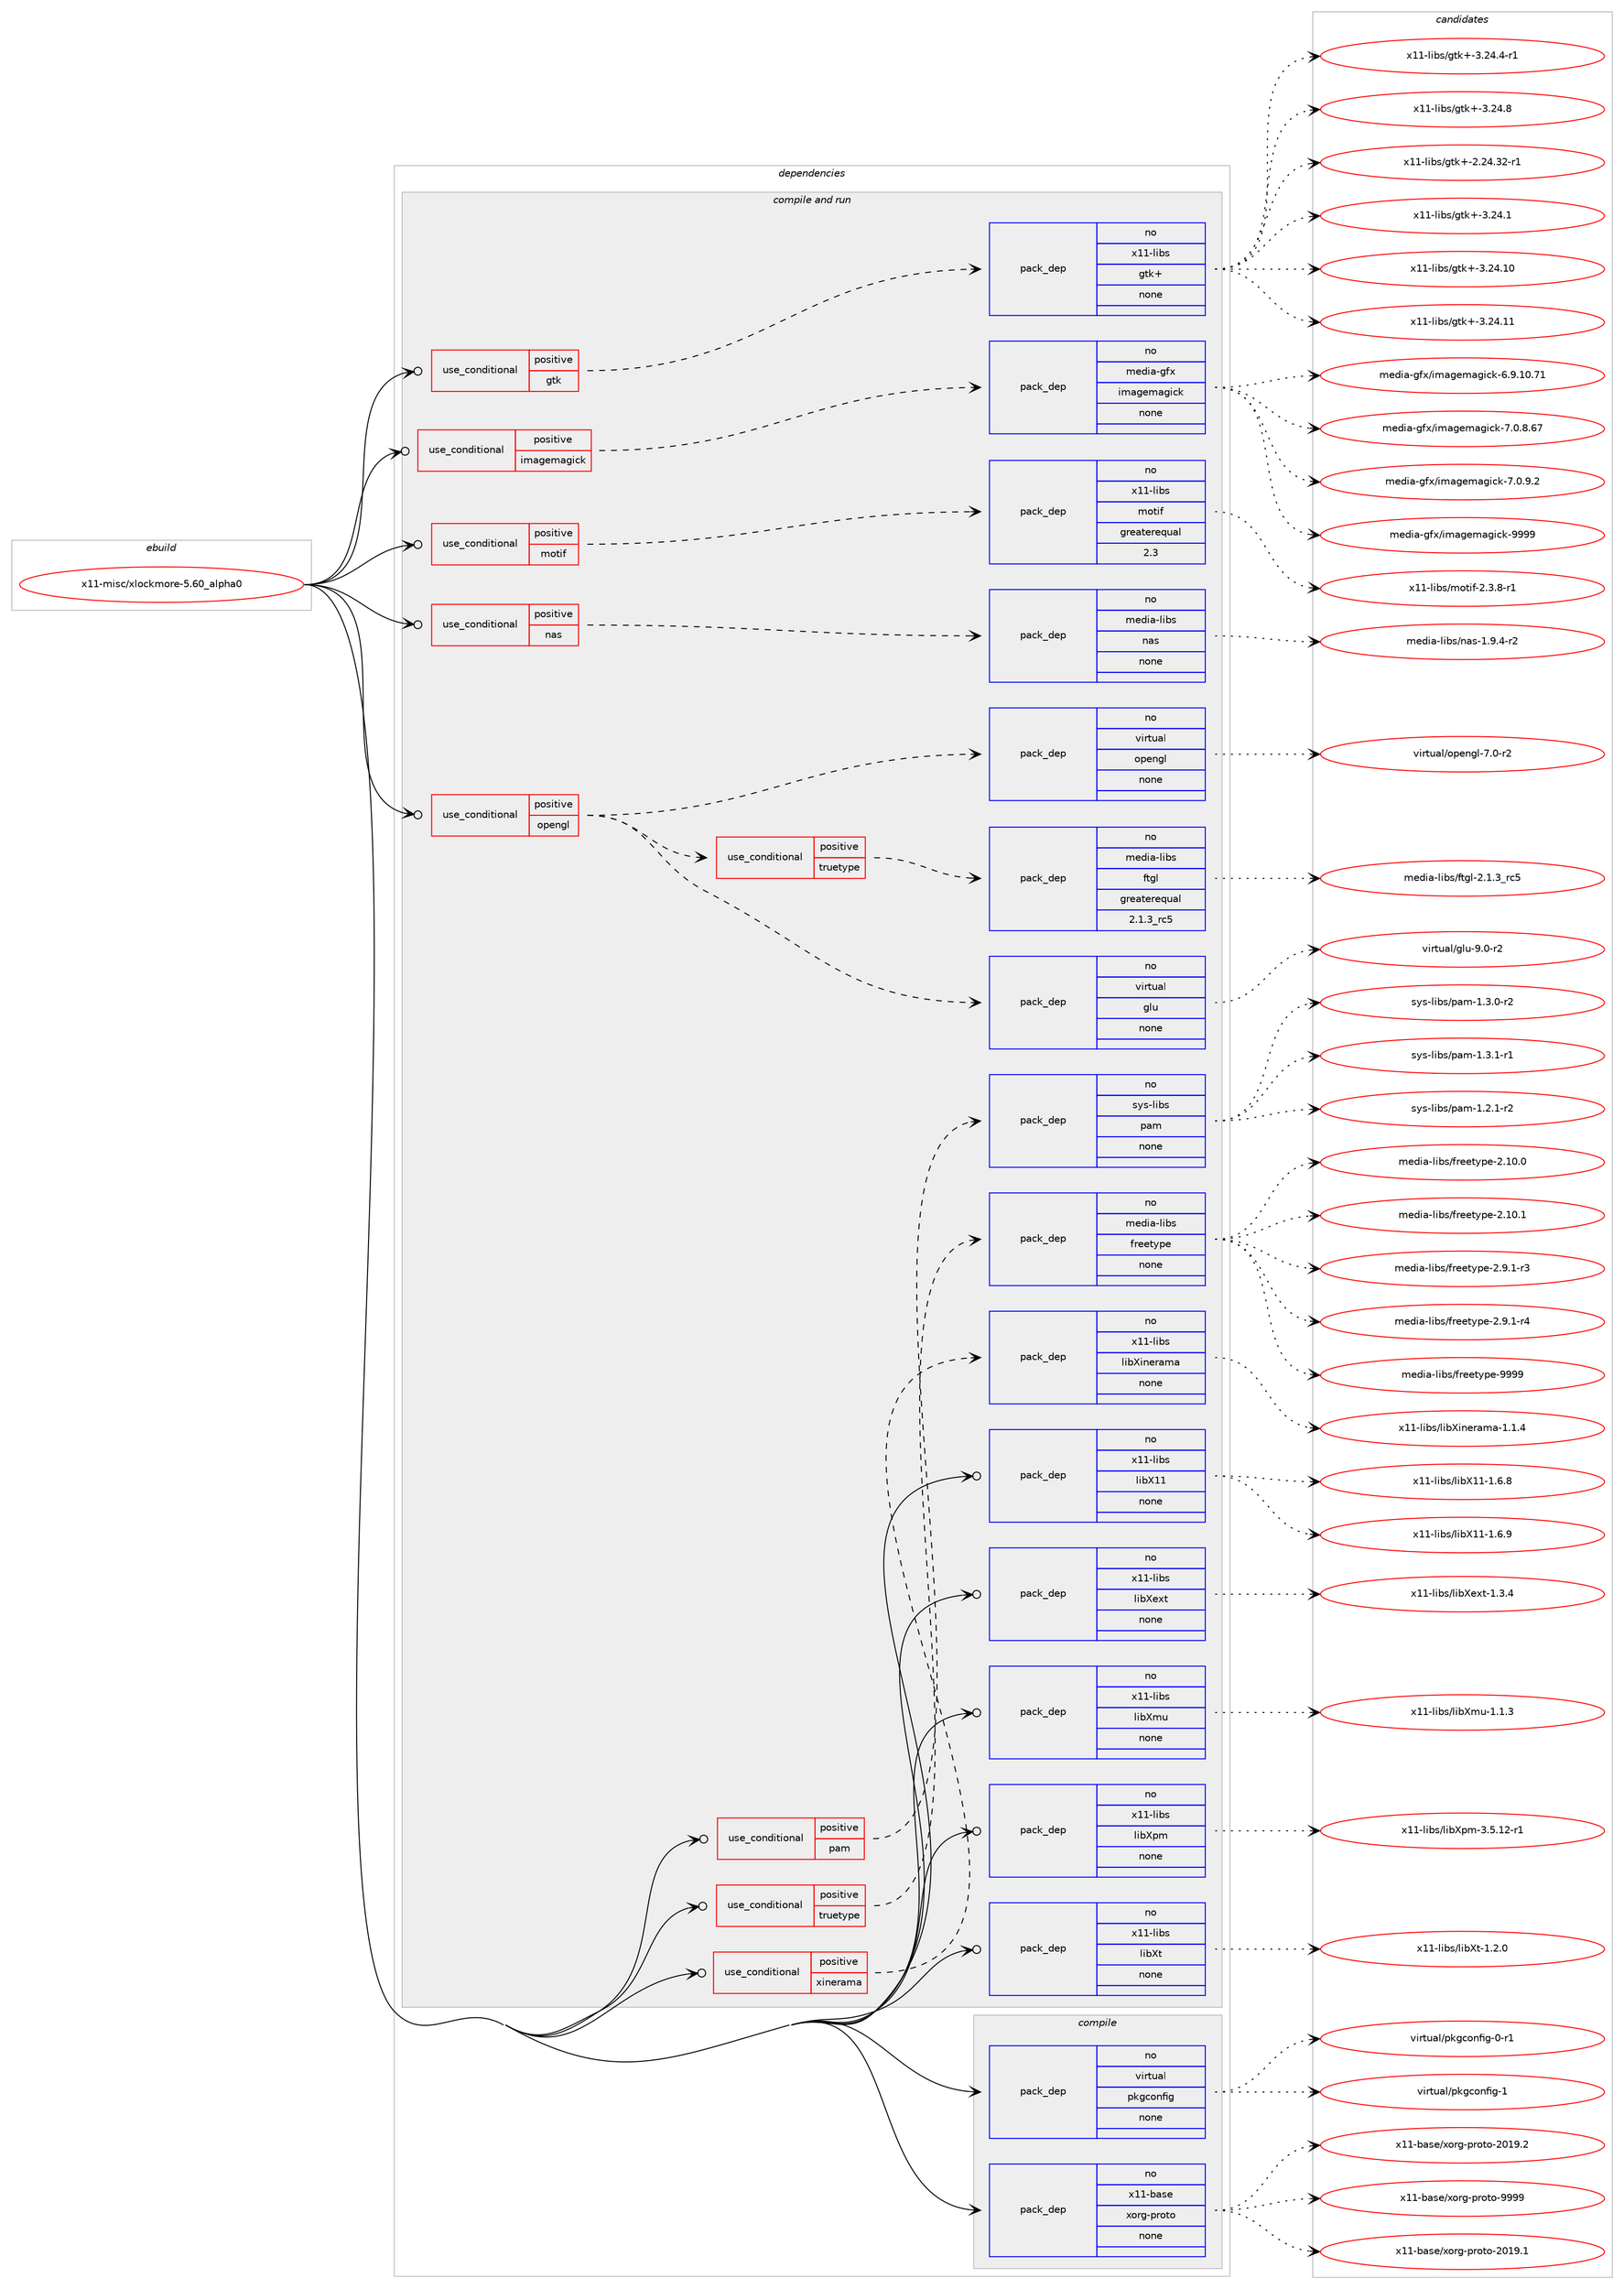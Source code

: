 digraph prolog {

# *************
# Graph options
# *************

newrank=true;
concentrate=true;
compound=true;
graph [rankdir=LR,fontname=Helvetica,fontsize=10,ranksep=1.5];#, ranksep=2.5, nodesep=0.2];
edge  [arrowhead=vee];
node  [fontname=Helvetica,fontsize=10];

# **********
# The ebuild
# **********

subgraph cluster_leftcol {
color=gray;
rank=same;
label=<<i>ebuild</i>>;
id [label="x11-misc/xlockmore-5.60_alpha0", color=red, width=4, href="../x11-misc/xlockmore-5.60_alpha0.svg"];
}

# ****************
# The dependencies
# ****************

subgraph cluster_midcol {
color=gray;
label=<<i>dependencies</i>>;
subgraph cluster_compile {
fillcolor="#eeeeee";
style=filled;
label=<<i>compile</i>>;
subgraph pack684947 {
dependency921763 [label=<<TABLE BORDER="0" CELLBORDER="1" CELLSPACING="0" CELLPADDING="4" WIDTH="220"><TR><TD ROWSPAN="6" CELLPADDING="30">pack_dep</TD></TR><TR><TD WIDTH="110">no</TD></TR><TR><TD>virtual</TD></TR><TR><TD>pkgconfig</TD></TR><TR><TD>none</TD></TR><TR><TD></TD></TR></TABLE>>, shape=none, color=blue];
}
id:e -> dependency921763:w [weight=20,style="solid",arrowhead="vee"];
subgraph pack684948 {
dependency921764 [label=<<TABLE BORDER="0" CELLBORDER="1" CELLSPACING="0" CELLPADDING="4" WIDTH="220"><TR><TD ROWSPAN="6" CELLPADDING="30">pack_dep</TD></TR><TR><TD WIDTH="110">no</TD></TR><TR><TD>x11-base</TD></TR><TR><TD>xorg-proto</TD></TR><TR><TD>none</TD></TR><TR><TD></TD></TR></TABLE>>, shape=none, color=blue];
}
id:e -> dependency921764:w [weight=20,style="solid",arrowhead="vee"];
}
subgraph cluster_compileandrun {
fillcolor="#eeeeee";
style=filled;
label=<<i>compile and run</i>>;
subgraph cond220104 {
dependency921765 [label=<<TABLE BORDER="0" CELLBORDER="1" CELLSPACING="0" CELLPADDING="4"><TR><TD ROWSPAN="3" CELLPADDING="10">use_conditional</TD></TR><TR><TD>positive</TD></TR><TR><TD>gtk</TD></TR></TABLE>>, shape=none, color=red];
subgraph pack684949 {
dependency921766 [label=<<TABLE BORDER="0" CELLBORDER="1" CELLSPACING="0" CELLPADDING="4" WIDTH="220"><TR><TD ROWSPAN="6" CELLPADDING="30">pack_dep</TD></TR><TR><TD WIDTH="110">no</TD></TR><TR><TD>x11-libs</TD></TR><TR><TD>gtk+</TD></TR><TR><TD>none</TD></TR><TR><TD></TD></TR></TABLE>>, shape=none, color=blue];
}
dependency921765:e -> dependency921766:w [weight=20,style="dashed",arrowhead="vee"];
}
id:e -> dependency921765:w [weight=20,style="solid",arrowhead="odotvee"];
subgraph cond220105 {
dependency921767 [label=<<TABLE BORDER="0" CELLBORDER="1" CELLSPACING="0" CELLPADDING="4"><TR><TD ROWSPAN="3" CELLPADDING="10">use_conditional</TD></TR><TR><TD>positive</TD></TR><TR><TD>imagemagick</TD></TR></TABLE>>, shape=none, color=red];
subgraph pack684950 {
dependency921768 [label=<<TABLE BORDER="0" CELLBORDER="1" CELLSPACING="0" CELLPADDING="4" WIDTH="220"><TR><TD ROWSPAN="6" CELLPADDING="30">pack_dep</TD></TR><TR><TD WIDTH="110">no</TD></TR><TR><TD>media-gfx</TD></TR><TR><TD>imagemagick</TD></TR><TR><TD>none</TD></TR><TR><TD></TD></TR></TABLE>>, shape=none, color=blue];
}
dependency921767:e -> dependency921768:w [weight=20,style="dashed",arrowhead="vee"];
}
id:e -> dependency921767:w [weight=20,style="solid",arrowhead="odotvee"];
subgraph cond220106 {
dependency921769 [label=<<TABLE BORDER="0" CELLBORDER="1" CELLSPACING="0" CELLPADDING="4"><TR><TD ROWSPAN="3" CELLPADDING="10">use_conditional</TD></TR><TR><TD>positive</TD></TR><TR><TD>motif</TD></TR></TABLE>>, shape=none, color=red];
subgraph pack684951 {
dependency921770 [label=<<TABLE BORDER="0" CELLBORDER="1" CELLSPACING="0" CELLPADDING="4" WIDTH="220"><TR><TD ROWSPAN="6" CELLPADDING="30">pack_dep</TD></TR><TR><TD WIDTH="110">no</TD></TR><TR><TD>x11-libs</TD></TR><TR><TD>motif</TD></TR><TR><TD>greaterequal</TD></TR><TR><TD>2.3</TD></TR></TABLE>>, shape=none, color=blue];
}
dependency921769:e -> dependency921770:w [weight=20,style="dashed",arrowhead="vee"];
}
id:e -> dependency921769:w [weight=20,style="solid",arrowhead="odotvee"];
subgraph cond220107 {
dependency921771 [label=<<TABLE BORDER="0" CELLBORDER="1" CELLSPACING="0" CELLPADDING="4"><TR><TD ROWSPAN="3" CELLPADDING="10">use_conditional</TD></TR><TR><TD>positive</TD></TR><TR><TD>nas</TD></TR></TABLE>>, shape=none, color=red];
subgraph pack684952 {
dependency921772 [label=<<TABLE BORDER="0" CELLBORDER="1" CELLSPACING="0" CELLPADDING="4" WIDTH="220"><TR><TD ROWSPAN="6" CELLPADDING="30">pack_dep</TD></TR><TR><TD WIDTH="110">no</TD></TR><TR><TD>media-libs</TD></TR><TR><TD>nas</TD></TR><TR><TD>none</TD></TR><TR><TD></TD></TR></TABLE>>, shape=none, color=blue];
}
dependency921771:e -> dependency921772:w [weight=20,style="dashed",arrowhead="vee"];
}
id:e -> dependency921771:w [weight=20,style="solid",arrowhead="odotvee"];
subgraph cond220108 {
dependency921773 [label=<<TABLE BORDER="0" CELLBORDER="1" CELLSPACING="0" CELLPADDING="4"><TR><TD ROWSPAN="3" CELLPADDING="10">use_conditional</TD></TR><TR><TD>positive</TD></TR><TR><TD>opengl</TD></TR></TABLE>>, shape=none, color=red];
subgraph pack684953 {
dependency921774 [label=<<TABLE BORDER="0" CELLBORDER="1" CELLSPACING="0" CELLPADDING="4" WIDTH="220"><TR><TD ROWSPAN="6" CELLPADDING="30">pack_dep</TD></TR><TR><TD WIDTH="110">no</TD></TR><TR><TD>virtual</TD></TR><TR><TD>opengl</TD></TR><TR><TD>none</TD></TR><TR><TD></TD></TR></TABLE>>, shape=none, color=blue];
}
dependency921773:e -> dependency921774:w [weight=20,style="dashed",arrowhead="vee"];
subgraph pack684954 {
dependency921775 [label=<<TABLE BORDER="0" CELLBORDER="1" CELLSPACING="0" CELLPADDING="4" WIDTH="220"><TR><TD ROWSPAN="6" CELLPADDING="30">pack_dep</TD></TR><TR><TD WIDTH="110">no</TD></TR><TR><TD>virtual</TD></TR><TR><TD>glu</TD></TR><TR><TD>none</TD></TR><TR><TD></TD></TR></TABLE>>, shape=none, color=blue];
}
dependency921773:e -> dependency921775:w [weight=20,style="dashed",arrowhead="vee"];
subgraph cond220109 {
dependency921776 [label=<<TABLE BORDER="0" CELLBORDER="1" CELLSPACING="0" CELLPADDING="4"><TR><TD ROWSPAN="3" CELLPADDING="10">use_conditional</TD></TR><TR><TD>positive</TD></TR><TR><TD>truetype</TD></TR></TABLE>>, shape=none, color=red];
subgraph pack684955 {
dependency921777 [label=<<TABLE BORDER="0" CELLBORDER="1" CELLSPACING="0" CELLPADDING="4" WIDTH="220"><TR><TD ROWSPAN="6" CELLPADDING="30">pack_dep</TD></TR><TR><TD WIDTH="110">no</TD></TR><TR><TD>media-libs</TD></TR><TR><TD>ftgl</TD></TR><TR><TD>greaterequal</TD></TR><TR><TD>2.1.3_rc5</TD></TR></TABLE>>, shape=none, color=blue];
}
dependency921776:e -> dependency921777:w [weight=20,style="dashed",arrowhead="vee"];
}
dependency921773:e -> dependency921776:w [weight=20,style="dashed",arrowhead="vee"];
}
id:e -> dependency921773:w [weight=20,style="solid",arrowhead="odotvee"];
subgraph cond220110 {
dependency921778 [label=<<TABLE BORDER="0" CELLBORDER="1" CELLSPACING="0" CELLPADDING="4"><TR><TD ROWSPAN="3" CELLPADDING="10">use_conditional</TD></TR><TR><TD>positive</TD></TR><TR><TD>pam</TD></TR></TABLE>>, shape=none, color=red];
subgraph pack684956 {
dependency921779 [label=<<TABLE BORDER="0" CELLBORDER="1" CELLSPACING="0" CELLPADDING="4" WIDTH="220"><TR><TD ROWSPAN="6" CELLPADDING="30">pack_dep</TD></TR><TR><TD WIDTH="110">no</TD></TR><TR><TD>sys-libs</TD></TR><TR><TD>pam</TD></TR><TR><TD>none</TD></TR><TR><TD></TD></TR></TABLE>>, shape=none, color=blue];
}
dependency921778:e -> dependency921779:w [weight=20,style="dashed",arrowhead="vee"];
}
id:e -> dependency921778:w [weight=20,style="solid",arrowhead="odotvee"];
subgraph cond220111 {
dependency921780 [label=<<TABLE BORDER="0" CELLBORDER="1" CELLSPACING="0" CELLPADDING="4"><TR><TD ROWSPAN="3" CELLPADDING="10">use_conditional</TD></TR><TR><TD>positive</TD></TR><TR><TD>truetype</TD></TR></TABLE>>, shape=none, color=red];
subgraph pack684957 {
dependency921781 [label=<<TABLE BORDER="0" CELLBORDER="1" CELLSPACING="0" CELLPADDING="4" WIDTH="220"><TR><TD ROWSPAN="6" CELLPADDING="30">pack_dep</TD></TR><TR><TD WIDTH="110">no</TD></TR><TR><TD>media-libs</TD></TR><TR><TD>freetype</TD></TR><TR><TD>none</TD></TR><TR><TD></TD></TR></TABLE>>, shape=none, color=blue];
}
dependency921780:e -> dependency921781:w [weight=20,style="dashed",arrowhead="vee"];
}
id:e -> dependency921780:w [weight=20,style="solid",arrowhead="odotvee"];
subgraph cond220112 {
dependency921782 [label=<<TABLE BORDER="0" CELLBORDER="1" CELLSPACING="0" CELLPADDING="4"><TR><TD ROWSPAN="3" CELLPADDING="10">use_conditional</TD></TR><TR><TD>positive</TD></TR><TR><TD>xinerama</TD></TR></TABLE>>, shape=none, color=red];
subgraph pack684958 {
dependency921783 [label=<<TABLE BORDER="0" CELLBORDER="1" CELLSPACING="0" CELLPADDING="4" WIDTH="220"><TR><TD ROWSPAN="6" CELLPADDING="30">pack_dep</TD></TR><TR><TD WIDTH="110">no</TD></TR><TR><TD>x11-libs</TD></TR><TR><TD>libXinerama</TD></TR><TR><TD>none</TD></TR><TR><TD></TD></TR></TABLE>>, shape=none, color=blue];
}
dependency921782:e -> dependency921783:w [weight=20,style="dashed",arrowhead="vee"];
}
id:e -> dependency921782:w [weight=20,style="solid",arrowhead="odotvee"];
subgraph pack684959 {
dependency921784 [label=<<TABLE BORDER="0" CELLBORDER="1" CELLSPACING="0" CELLPADDING="4" WIDTH="220"><TR><TD ROWSPAN="6" CELLPADDING="30">pack_dep</TD></TR><TR><TD WIDTH="110">no</TD></TR><TR><TD>x11-libs</TD></TR><TR><TD>libX11</TD></TR><TR><TD>none</TD></TR><TR><TD></TD></TR></TABLE>>, shape=none, color=blue];
}
id:e -> dependency921784:w [weight=20,style="solid",arrowhead="odotvee"];
subgraph pack684960 {
dependency921785 [label=<<TABLE BORDER="0" CELLBORDER="1" CELLSPACING="0" CELLPADDING="4" WIDTH="220"><TR><TD ROWSPAN="6" CELLPADDING="30">pack_dep</TD></TR><TR><TD WIDTH="110">no</TD></TR><TR><TD>x11-libs</TD></TR><TR><TD>libXext</TD></TR><TR><TD>none</TD></TR><TR><TD></TD></TR></TABLE>>, shape=none, color=blue];
}
id:e -> dependency921785:w [weight=20,style="solid",arrowhead="odotvee"];
subgraph pack684961 {
dependency921786 [label=<<TABLE BORDER="0" CELLBORDER="1" CELLSPACING="0" CELLPADDING="4" WIDTH="220"><TR><TD ROWSPAN="6" CELLPADDING="30">pack_dep</TD></TR><TR><TD WIDTH="110">no</TD></TR><TR><TD>x11-libs</TD></TR><TR><TD>libXmu</TD></TR><TR><TD>none</TD></TR><TR><TD></TD></TR></TABLE>>, shape=none, color=blue];
}
id:e -> dependency921786:w [weight=20,style="solid",arrowhead="odotvee"];
subgraph pack684962 {
dependency921787 [label=<<TABLE BORDER="0" CELLBORDER="1" CELLSPACING="0" CELLPADDING="4" WIDTH="220"><TR><TD ROWSPAN="6" CELLPADDING="30">pack_dep</TD></TR><TR><TD WIDTH="110">no</TD></TR><TR><TD>x11-libs</TD></TR><TR><TD>libXpm</TD></TR><TR><TD>none</TD></TR><TR><TD></TD></TR></TABLE>>, shape=none, color=blue];
}
id:e -> dependency921787:w [weight=20,style="solid",arrowhead="odotvee"];
subgraph pack684963 {
dependency921788 [label=<<TABLE BORDER="0" CELLBORDER="1" CELLSPACING="0" CELLPADDING="4" WIDTH="220"><TR><TD ROWSPAN="6" CELLPADDING="30">pack_dep</TD></TR><TR><TD WIDTH="110">no</TD></TR><TR><TD>x11-libs</TD></TR><TR><TD>libXt</TD></TR><TR><TD>none</TD></TR><TR><TD></TD></TR></TABLE>>, shape=none, color=blue];
}
id:e -> dependency921788:w [weight=20,style="solid",arrowhead="odotvee"];
}
subgraph cluster_run {
fillcolor="#eeeeee";
style=filled;
label=<<i>run</i>>;
}
}

# **************
# The candidates
# **************

subgraph cluster_choices {
rank=same;
color=gray;
label=<<i>candidates</i>>;

subgraph choice684947 {
color=black;
nodesep=1;
choice11810511411611797108471121071039911111010210510345484511449 [label="virtual/pkgconfig-0-r1", color=red, width=4,href="../virtual/pkgconfig-0-r1.svg"];
choice1181051141161179710847112107103991111101021051034549 [label="virtual/pkgconfig-1", color=red, width=4,href="../virtual/pkgconfig-1.svg"];
dependency921763:e -> choice11810511411611797108471121071039911111010210510345484511449:w [style=dotted,weight="100"];
dependency921763:e -> choice1181051141161179710847112107103991111101021051034549:w [style=dotted,weight="100"];
}
subgraph choice684948 {
color=black;
nodesep=1;
choice1204949459897115101471201111141034511211411111611145504849574649 [label="x11-base/xorg-proto-2019.1", color=red, width=4,href="../x11-base/xorg-proto-2019.1.svg"];
choice1204949459897115101471201111141034511211411111611145504849574650 [label="x11-base/xorg-proto-2019.2", color=red, width=4,href="../x11-base/xorg-proto-2019.2.svg"];
choice120494945989711510147120111114103451121141111161114557575757 [label="x11-base/xorg-proto-9999", color=red, width=4,href="../x11-base/xorg-proto-9999.svg"];
dependency921764:e -> choice1204949459897115101471201111141034511211411111611145504849574649:w [style=dotted,weight="100"];
dependency921764:e -> choice1204949459897115101471201111141034511211411111611145504849574650:w [style=dotted,weight="100"];
dependency921764:e -> choice120494945989711510147120111114103451121141111161114557575757:w [style=dotted,weight="100"];
}
subgraph choice684949 {
color=black;
nodesep=1;
choice12049494510810598115471031161074345504650524651504511449 [label="x11-libs/gtk+-2.24.32-r1", color=red, width=4,href="../x11-libs/gtk+-2.24.32-r1.svg"];
choice12049494510810598115471031161074345514650524649 [label="x11-libs/gtk+-3.24.1", color=red, width=4,href="../x11-libs/gtk+-3.24.1.svg"];
choice1204949451081059811547103116107434551465052464948 [label="x11-libs/gtk+-3.24.10", color=red, width=4,href="../x11-libs/gtk+-3.24.10.svg"];
choice1204949451081059811547103116107434551465052464949 [label="x11-libs/gtk+-3.24.11", color=red, width=4,href="../x11-libs/gtk+-3.24.11.svg"];
choice120494945108105981154710311610743455146505246524511449 [label="x11-libs/gtk+-3.24.4-r1", color=red, width=4,href="../x11-libs/gtk+-3.24.4-r1.svg"];
choice12049494510810598115471031161074345514650524656 [label="x11-libs/gtk+-3.24.8", color=red, width=4,href="../x11-libs/gtk+-3.24.8.svg"];
dependency921766:e -> choice12049494510810598115471031161074345504650524651504511449:w [style=dotted,weight="100"];
dependency921766:e -> choice12049494510810598115471031161074345514650524649:w [style=dotted,weight="100"];
dependency921766:e -> choice1204949451081059811547103116107434551465052464948:w [style=dotted,weight="100"];
dependency921766:e -> choice1204949451081059811547103116107434551465052464949:w [style=dotted,weight="100"];
dependency921766:e -> choice120494945108105981154710311610743455146505246524511449:w [style=dotted,weight="100"];
dependency921766:e -> choice12049494510810598115471031161074345514650524656:w [style=dotted,weight="100"];
}
subgraph choice684950 {
color=black;
nodesep=1;
choice10910110010597451031021204710510997103101109971031059910745544657464948465549 [label="media-gfx/imagemagick-6.9.10.71", color=red, width=4,href="../media-gfx/imagemagick-6.9.10.71.svg"];
choice109101100105974510310212047105109971031011099710310599107455546484656465455 [label="media-gfx/imagemagick-7.0.8.67", color=red, width=4,href="../media-gfx/imagemagick-7.0.8.67.svg"];
choice1091011001059745103102120471051099710310110997103105991074555464846574650 [label="media-gfx/imagemagick-7.0.9.2", color=red, width=4,href="../media-gfx/imagemagick-7.0.9.2.svg"];
choice1091011001059745103102120471051099710310110997103105991074557575757 [label="media-gfx/imagemagick-9999", color=red, width=4,href="../media-gfx/imagemagick-9999.svg"];
dependency921768:e -> choice10910110010597451031021204710510997103101109971031059910745544657464948465549:w [style=dotted,weight="100"];
dependency921768:e -> choice109101100105974510310212047105109971031011099710310599107455546484656465455:w [style=dotted,weight="100"];
dependency921768:e -> choice1091011001059745103102120471051099710310110997103105991074555464846574650:w [style=dotted,weight="100"];
dependency921768:e -> choice1091011001059745103102120471051099710310110997103105991074557575757:w [style=dotted,weight="100"];
}
subgraph choice684951 {
color=black;
nodesep=1;
choice12049494510810598115471091111161051024550465146564511449 [label="x11-libs/motif-2.3.8-r1", color=red, width=4,href="../x11-libs/motif-2.3.8-r1.svg"];
dependency921770:e -> choice12049494510810598115471091111161051024550465146564511449:w [style=dotted,weight="100"];
}
subgraph choice684952 {
color=black;
nodesep=1;
choice10910110010597451081059811547110971154549465746524511450 [label="media-libs/nas-1.9.4-r2", color=red, width=4,href="../media-libs/nas-1.9.4-r2.svg"];
dependency921772:e -> choice10910110010597451081059811547110971154549465746524511450:w [style=dotted,weight="100"];
}
subgraph choice684953 {
color=black;
nodesep=1;
choice1181051141161179710847111112101110103108455546484511450 [label="virtual/opengl-7.0-r2", color=red, width=4,href="../virtual/opengl-7.0-r2.svg"];
dependency921774:e -> choice1181051141161179710847111112101110103108455546484511450:w [style=dotted,weight="100"];
}
subgraph choice684954 {
color=black;
nodesep=1;
choice1181051141161179710847103108117455746484511450 [label="virtual/glu-9.0-r2", color=red, width=4,href="../virtual/glu-9.0-r2.svg"];
dependency921775:e -> choice1181051141161179710847103108117455746484511450:w [style=dotted,weight="100"];
}
subgraph choice684955 {
color=black;
nodesep=1;
choice10910110010597451081059811547102116103108455046494651951149953 [label="media-libs/ftgl-2.1.3_rc5", color=red, width=4,href="../media-libs/ftgl-2.1.3_rc5.svg"];
dependency921777:e -> choice10910110010597451081059811547102116103108455046494651951149953:w [style=dotted,weight="100"];
}
subgraph choice684956 {
color=black;
nodesep=1;
choice115121115451081059811547112971094549465046494511450 [label="sys-libs/pam-1.2.1-r2", color=red, width=4,href="../sys-libs/pam-1.2.1-r2.svg"];
choice115121115451081059811547112971094549465146484511450 [label="sys-libs/pam-1.3.0-r2", color=red, width=4,href="../sys-libs/pam-1.3.0-r2.svg"];
choice115121115451081059811547112971094549465146494511449 [label="sys-libs/pam-1.3.1-r1", color=red, width=4,href="../sys-libs/pam-1.3.1-r1.svg"];
dependency921779:e -> choice115121115451081059811547112971094549465046494511450:w [style=dotted,weight="100"];
dependency921779:e -> choice115121115451081059811547112971094549465146484511450:w [style=dotted,weight="100"];
dependency921779:e -> choice115121115451081059811547112971094549465146494511449:w [style=dotted,weight="100"];
}
subgraph choice684957 {
color=black;
nodesep=1;
choice1091011001059745108105981154710211410110111612111210145504649484648 [label="media-libs/freetype-2.10.0", color=red, width=4,href="../media-libs/freetype-2.10.0.svg"];
choice1091011001059745108105981154710211410110111612111210145504649484649 [label="media-libs/freetype-2.10.1", color=red, width=4,href="../media-libs/freetype-2.10.1.svg"];
choice109101100105974510810598115471021141011011161211121014550465746494511451 [label="media-libs/freetype-2.9.1-r3", color=red, width=4,href="../media-libs/freetype-2.9.1-r3.svg"];
choice109101100105974510810598115471021141011011161211121014550465746494511452 [label="media-libs/freetype-2.9.1-r4", color=red, width=4,href="../media-libs/freetype-2.9.1-r4.svg"];
choice109101100105974510810598115471021141011011161211121014557575757 [label="media-libs/freetype-9999", color=red, width=4,href="../media-libs/freetype-9999.svg"];
dependency921781:e -> choice1091011001059745108105981154710211410110111612111210145504649484648:w [style=dotted,weight="100"];
dependency921781:e -> choice1091011001059745108105981154710211410110111612111210145504649484649:w [style=dotted,weight="100"];
dependency921781:e -> choice109101100105974510810598115471021141011011161211121014550465746494511451:w [style=dotted,weight="100"];
dependency921781:e -> choice109101100105974510810598115471021141011011161211121014550465746494511452:w [style=dotted,weight="100"];
dependency921781:e -> choice109101100105974510810598115471021141011011161211121014557575757:w [style=dotted,weight="100"];
}
subgraph choice684958 {
color=black;
nodesep=1;
choice120494945108105981154710810598881051101011149710997454946494652 [label="x11-libs/libXinerama-1.1.4", color=red, width=4,href="../x11-libs/libXinerama-1.1.4.svg"];
dependency921783:e -> choice120494945108105981154710810598881051101011149710997454946494652:w [style=dotted,weight="100"];
}
subgraph choice684959 {
color=black;
nodesep=1;
choice120494945108105981154710810598884949454946544656 [label="x11-libs/libX11-1.6.8", color=red, width=4,href="../x11-libs/libX11-1.6.8.svg"];
choice120494945108105981154710810598884949454946544657 [label="x11-libs/libX11-1.6.9", color=red, width=4,href="../x11-libs/libX11-1.6.9.svg"];
dependency921784:e -> choice120494945108105981154710810598884949454946544656:w [style=dotted,weight="100"];
dependency921784:e -> choice120494945108105981154710810598884949454946544657:w [style=dotted,weight="100"];
}
subgraph choice684960 {
color=black;
nodesep=1;
choice12049494510810598115471081059888101120116454946514652 [label="x11-libs/libXext-1.3.4", color=red, width=4,href="../x11-libs/libXext-1.3.4.svg"];
dependency921785:e -> choice12049494510810598115471081059888101120116454946514652:w [style=dotted,weight="100"];
}
subgraph choice684961 {
color=black;
nodesep=1;
choice12049494510810598115471081059888109117454946494651 [label="x11-libs/libXmu-1.1.3", color=red, width=4,href="../x11-libs/libXmu-1.1.3.svg"];
dependency921786:e -> choice12049494510810598115471081059888109117454946494651:w [style=dotted,weight="100"];
}
subgraph choice684962 {
color=black;
nodesep=1;
choice12049494510810598115471081059888112109455146534649504511449 [label="x11-libs/libXpm-3.5.12-r1", color=red, width=4,href="../x11-libs/libXpm-3.5.12-r1.svg"];
dependency921787:e -> choice12049494510810598115471081059888112109455146534649504511449:w [style=dotted,weight="100"];
}
subgraph choice684963 {
color=black;
nodesep=1;
choice12049494510810598115471081059888116454946504648 [label="x11-libs/libXt-1.2.0", color=red, width=4,href="../x11-libs/libXt-1.2.0.svg"];
dependency921788:e -> choice12049494510810598115471081059888116454946504648:w [style=dotted,weight="100"];
}
}

}
